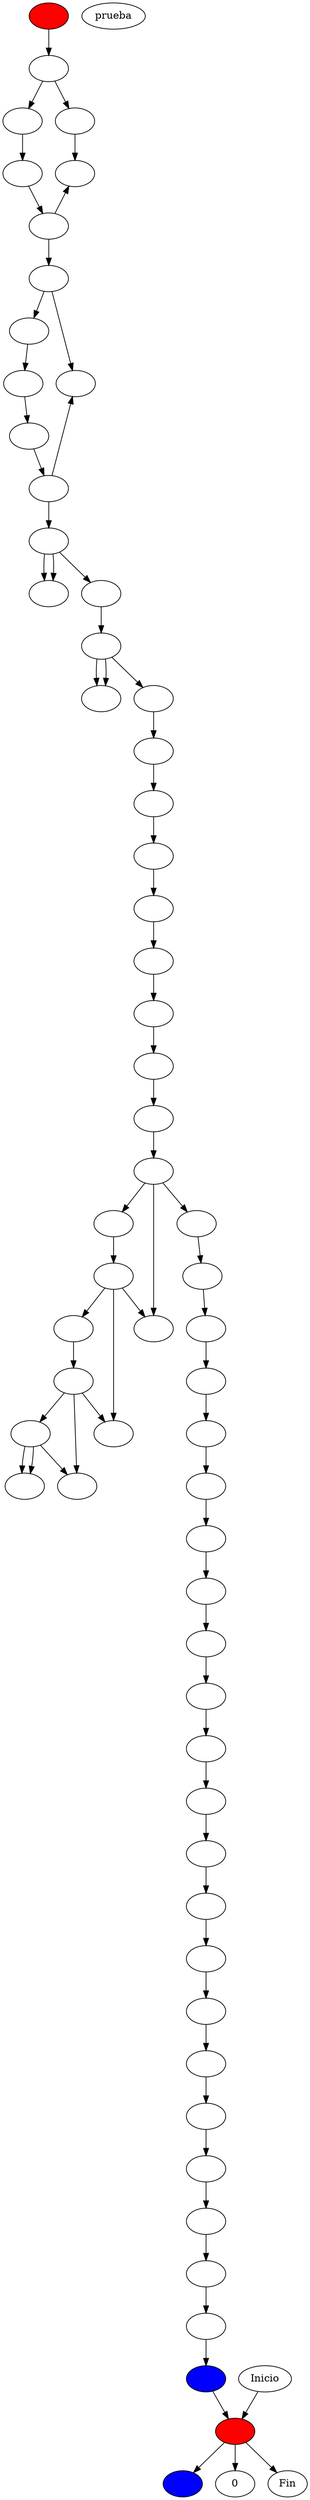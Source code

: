 digraph Grafo
{
subgraph main
{
main0 [label=""style=filled, fillcolor=red]
main1 [label=""style=filled, fillcolor=blue]
main0->main1;
}
subgraph prueba
{
prueba0 [label=""style=filled, fillcolor=red]
prueba1 [label=""];
prueba2 [label=""];
prueba3 [label=""];
prueba4 [label=""];
prueba5 [label=""];
prueba6 [label=""];
prueba7 [label=""];
prueba8 [label=""];
prueba9 [label=""];
prueba10 [label=""];
prueba11 [label=""];
prueba12 [label=""];
prueba13 [label=""];
prueba14 [label=""];
prueba15 [label=""];
prueba16 [label=""];
prueba17 [label=""];
prueba18 [label=""];
prueba19 [label=""];
prueba20 [label=""];
prueba21 [label=""];
prueba22 [label=""];
prueba23 [label=""];
prueba24 [label=""];
prueba25 [label=""];
prueba26 [label=""];
prueba27 [label=""];
prueba28 [label=""];
prueba29 [label=""];
prueba30 [label=""];
prueba31 [label=""];
prueba32 [label=""];
prueba33 [label=""];
prueba34 [label=""];
prueba35 [label=""];
prueba36 [label=""];
prueba37 [label=""];
prueba38 [label=""];
prueba39 [label=""];
prueba40 [label=""];
prueba41 [label=""];
prueba42 [label=""];
prueba43 [label=""];
prueba44 [label=""];
prueba45 [label=""];
prueba46 [label=""];
prueba47 [label=""];
prueba48 [label=""];
prueba49 [label=""];
prueba50 [label=""];
prueba51 [label=""];
prueba52 [label=""];
prueba53 [label=""];
prueba54 [label=""];
prueba55 [label=""];
prueba56 [label=""];
prueba57 [label=""];
prueba58 [label=""];
prueba59 [label=""style=filled, fillcolor=blue]
prueba0->prueba1;
prueba1->prueba2;
prueba1->prueba5;
prueba2->prueba3;
prueba3->prueba4;
prueba4->prueba7;
prueba5->prueba6;
prueba6->prueba4 [dir="back"];
prueba7->prueba8;
prueba7->prueba12;
prueba8->prueba9;
prueba9->prueba10;
prueba10->prueba11;
prueba11->prueba13;
prueba12->prueba11 [dir="back"];
prueba13->prueba14;
prueba13->prueba15;
prueba14->prueba13 [dir="back"];
prueba15->prueba16;
prueba16->prueba17;
prueba16->prueba18;
prueba17->prueba16 [dir="back"];
prueba18->prueba19;
prueba19->prueba20;
prueba20->prueba21;
prueba21->prueba22;
prueba22->prueba23;
prueba23->prueba24;
prueba24->prueba25;
prueba25->prueba26;
prueba26->prueba27;
prueba27->prueba28;
prueba27->prueba37;
prueba28->prueba29;
prueba29->prueba30;
prueba29->prueba36;
prueba30->prueba31;
prueba31->prueba32;
prueba31->prueba35;
prueba32->prueba33;
prueba32->prueba34;
prueba33->prueba32 [dir="back"];
prueba34->prueba31 [dir="back"];
prueba35->prueba29 [dir="back"];
prueba36->prueba27 [dir="back"];
prueba37->prueba38;
prueba38->prueba39;
prueba39->prueba40;
prueba40->prueba41;
prueba41->prueba42;
prueba42->prueba43;
prueba43->prueba44;
prueba44->prueba45;
prueba45->prueba46;
prueba46->prueba47;
prueba47->prueba48;
prueba48->prueba49;
prueba49->prueba50;
prueba50->prueba51;
prueba51->prueba52;
prueba52->prueba53;
prueba53->prueba54;
prueba54->prueba55;
prueba55->prueba56;
prueba56->prueba57;
prueba57->prueba58;
prueba58->prueba59;
}
Inicio->main0;
main0->0prueba;
prueba59->main0;
main0 -> Fin;
}
